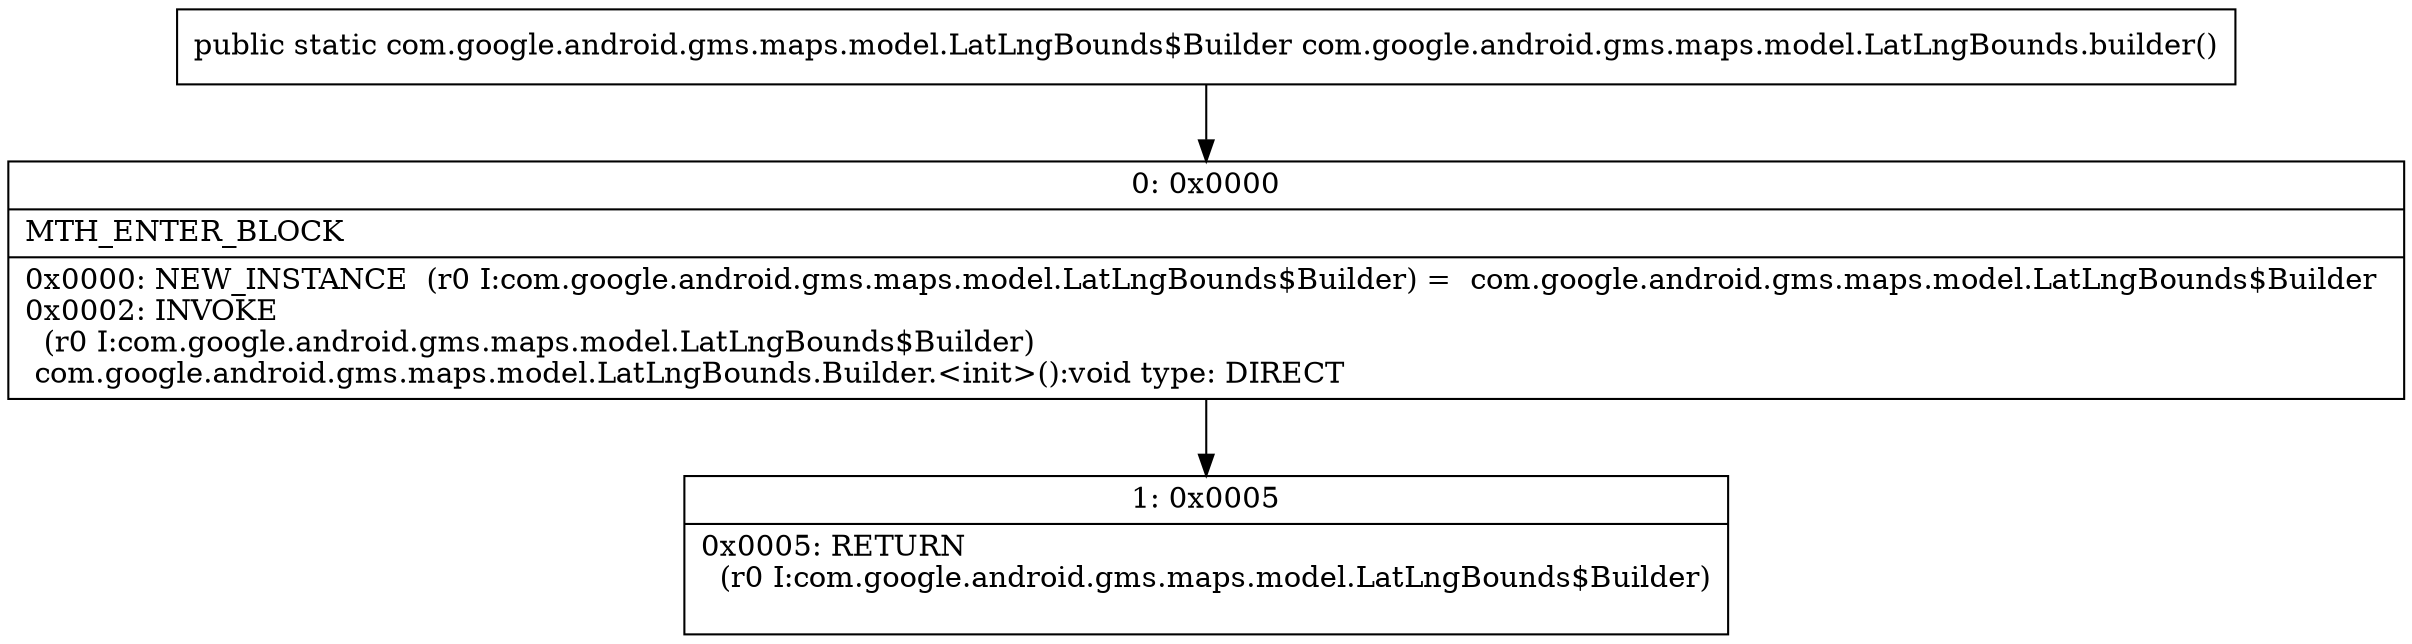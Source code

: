digraph "CFG forcom.google.android.gms.maps.model.LatLngBounds.builder()Lcom\/google\/android\/gms\/maps\/model\/LatLngBounds$Builder;" {
Node_0 [shape=record,label="{0\:\ 0x0000|MTH_ENTER_BLOCK\l|0x0000: NEW_INSTANCE  (r0 I:com.google.android.gms.maps.model.LatLngBounds$Builder) =  com.google.android.gms.maps.model.LatLngBounds$Builder \l0x0002: INVOKE  \l  (r0 I:com.google.android.gms.maps.model.LatLngBounds$Builder)\l com.google.android.gms.maps.model.LatLngBounds.Builder.\<init\>():void type: DIRECT \l}"];
Node_1 [shape=record,label="{1\:\ 0x0005|0x0005: RETURN  \l  (r0 I:com.google.android.gms.maps.model.LatLngBounds$Builder)\l \l}"];
MethodNode[shape=record,label="{public static com.google.android.gms.maps.model.LatLngBounds$Builder com.google.android.gms.maps.model.LatLngBounds.builder() }"];
MethodNode -> Node_0;
Node_0 -> Node_1;
}

